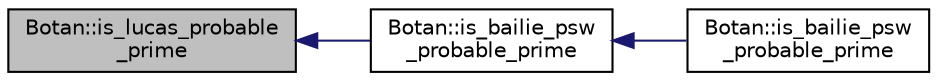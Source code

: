 digraph "Botan::is_lucas_probable_prime"
{
  edge [fontname="Helvetica",fontsize="10",labelfontname="Helvetica",labelfontsize="10"];
  node [fontname="Helvetica",fontsize="10",shape=record];
  rankdir="LR";
  Node157 [label="Botan::is_lucas_probable\l_prime",height=0.2,width=0.4,color="black", fillcolor="grey75", style="filled", fontcolor="black"];
  Node157 -> Node158 [dir="back",color="midnightblue",fontsize="10",style="solid",fontname="Helvetica"];
  Node158 [label="Botan::is_bailie_psw\l_probable_prime",height=0.2,width=0.4,color="black", fillcolor="white", style="filled",URL="$namespace_botan.html#aa000b3df41820d97dbeef2594dd82843"];
  Node158 -> Node159 [dir="back",color="midnightblue",fontsize="10",style="solid",fontname="Helvetica"];
  Node159 [label="Botan::is_bailie_psw\l_probable_prime",height=0.2,width=0.4,color="black", fillcolor="white", style="filled",URL="$namespace_botan.html#a3972bbdb57116e08e72c3559d8db5bf2"];
}

